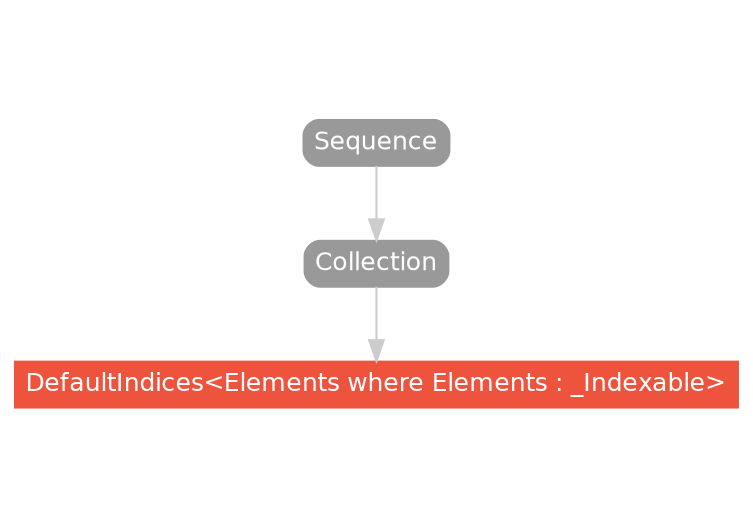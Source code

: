 strict digraph "DefaultIndices<Elements where Elements : _Indexable> - Type Hierarchy - SwiftDoc.org" {
    pad="0.1,0.8"
    node [shape=box, style="filled,rounded", color="#999999", fillcolor="#999999", fontcolor=white, fontname=Helvetica, fontnames="Helvetica,sansserif", fontsize=12, margin="0.07,0.05", height="0.3"]
    edge [color="#cccccc"]
    "Collection" [URL="/protocol/Collection/hierarchy/"]
    "DefaultIndices<Elements where Elements : _Indexable>" [URL="/type/DefaultIndices/", style="filled", fillcolor="#ee543d", color="#ee543d"]
    "Sequence" [URL="/protocol/Sequence/hierarchy/"]    "Collection" -> "DefaultIndices<Elements where Elements : _Indexable>"
    "Sequence" -> "Collection"
    subgraph Types {
        rank = max; "DefaultIndices<Elements where Elements : _Indexable>";
    }
}